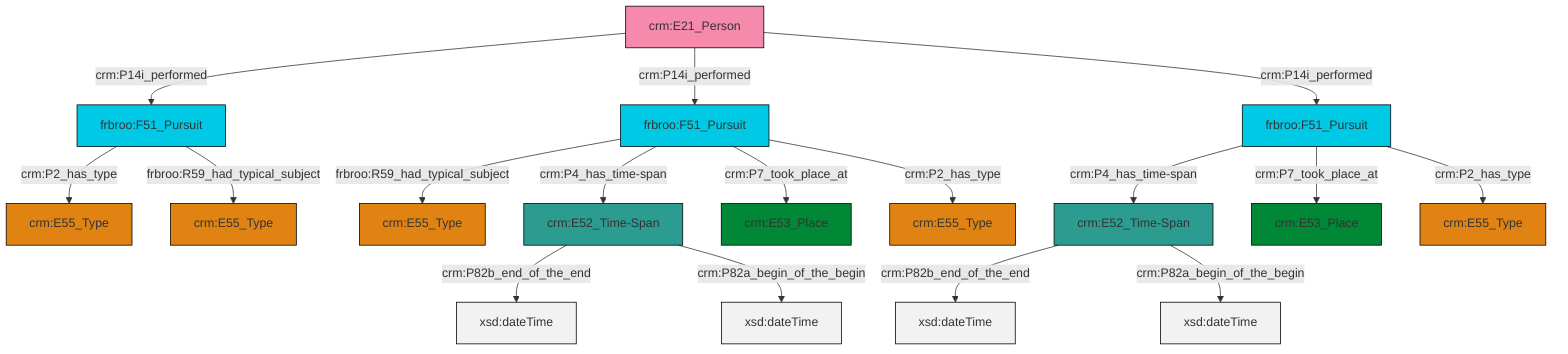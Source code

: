 graph TD
classDef Literal fill:#f2f2f2,stroke:#000000;
classDef CRM_Entity fill:#FFFFFF,stroke:#000000;
classDef Temporal_Entity fill:#00C9E6, stroke:#000000;
classDef Type fill:#E18312, stroke:#000000;
classDef Time-Span fill:#2C9C91, stroke:#000000;
classDef Appellation fill:#FFEB7F, stroke:#000000;
classDef Place fill:#008836, stroke:#000000;
classDef Persistent_Item fill:#B266B2, stroke:#000000;
classDef Conceptual_Object fill:#FFD700, stroke:#000000;
classDef Physical_Thing fill:#D2B48C, stroke:#000000;
classDef Actor fill:#f58aad, stroke:#000000;
classDef PC_Classes fill:#4ce600, stroke:#000000;
classDef Multi fill:#cccccc,stroke:#000000;

0["crm:E52_Time-Span"]:::Time-Span -->|crm:P82b_end_of_the_end| 1[xsd:dateTime]:::Literal
6["frbroo:F51_Pursuit"]:::Temporal_Entity -->|frbroo:R59_had_typical_subject| 7["crm:E55_Type"]:::Type
4["crm:E52_Time-Span"]:::Time-Span -->|crm:P82b_end_of_the_end| 8[xsd:dateTime]:::Literal
2["frbroo:F51_Pursuit"]:::Temporal_Entity -->|crm:P4_has_time-span| 4["crm:E52_Time-Span"]:::Time-Span
6["frbroo:F51_Pursuit"]:::Temporal_Entity -->|crm:P4_has_time-span| 0["crm:E52_Time-Span"]:::Time-Span
15["crm:E21_Person"]:::Actor -->|crm:P14i_performed| 11["frbroo:F51_Pursuit"]:::Temporal_Entity
11["frbroo:F51_Pursuit"]:::Temporal_Entity -->|crm:P2_has_type| 16["crm:E55_Type"]:::Type
6["frbroo:F51_Pursuit"]:::Temporal_Entity -->|crm:P7_took_place_at| 20["crm:E53_Place"]:::Place
15["crm:E21_Person"]:::Actor -->|crm:P14i_performed| 6["frbroo:F51_Pursuit"]:::Temporal_Entity
6["frbroo:F51_Pursuit"]:::Temporal_Entity -->|crm:P2_has_type| 18["crm:E55_Type"]:::Type
2["frbroo:F51_Pursuit"]:::Temporal_Entity -->|crm:P7_took_place_at| 23["crm:E53_Place"]:::Place
0["crm:E52_Time-Span"]:::Time-Span -->|crm:P82a_begin_of_the_begin| 24[xsd:dateTime]:::Literal
15["crm:E21_Person"]:::Actor -->|crm:P14i_performed| 2["frbroo:F51_Pursuit"]:::Temporal_Entity
2["frbroo:F51_Pursuit"]:::Temporal_Entity -->|crm:P2_has_type| 13["crm:E55_Type"]:::Type
4["crm:E52_Time-Span"]:::Time-Span -->|crm:P82a_begin_of_the_begin| 27[xsd:dateTime]:::Literal
11["frbroo:F51_Pursuit"]:::Temporal_Entity -->|frbroo:R59_had_typical_subject| 9["crm:E55_Type"]:::Type